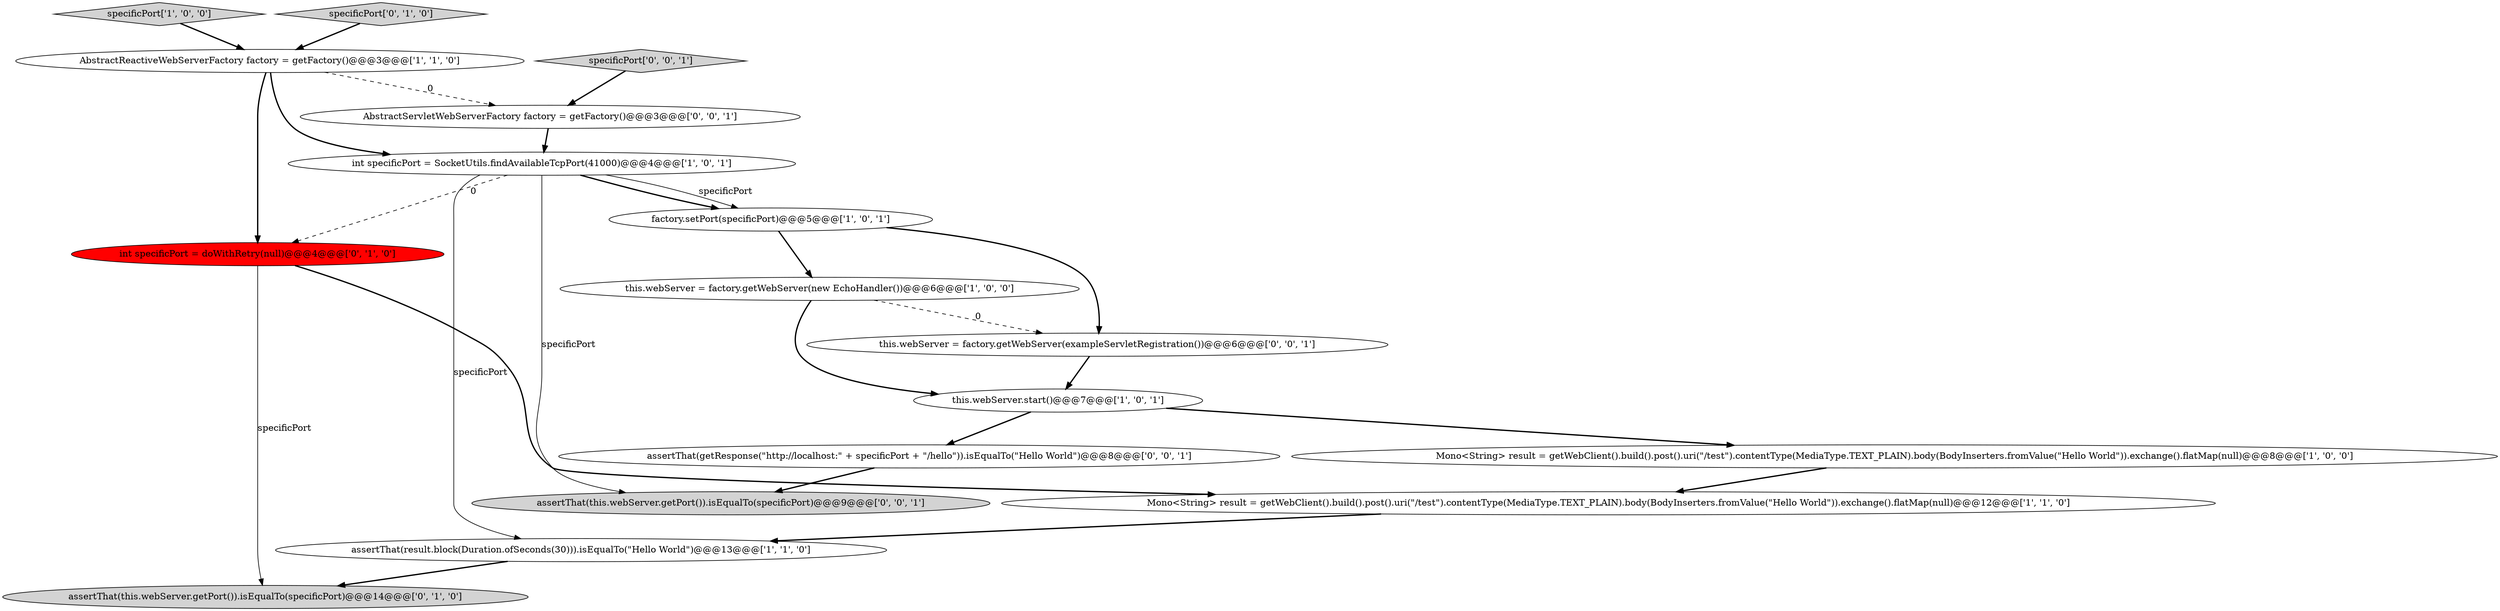digraph {
5 [style = filled, label = "factory.setPort(specificPort)@@@5@@@['1', '0', '1']", fillcolor = white, shape = ellipse image = "AAA0AAABBB1BBB"];
4 [style = filled, label = "this.webServer.start()@@@7@@@['1', '0', '1']", fillcolor = white, shape = ellipse image = "AAA0AAABBB1BBB"];
1 [style = filled, label = "AbstractReactiveWebServerFactory factory = getFactory()@@@3@@@['1', '1', '0']", fillcolor = white, shape = ellipse image = "AAA0AAABBB1BBB"];
12 [style = filled, label = "assertThat(this.webServer.getPort()).isEqualTo(specificPort)@@@9@@@['0', '0', '1']", fillcolor = lightgray, shape = ellipse image = "AAA0AAABBB3BBB"];
14 [style = filled, label = "specificPort['0', '0', '1']", fillcolor = lightgray, shape = diamond image = "AAA0AAABBB3BBB"];
0 [style = filled, label = "assertThat(result.block(Duration.ofSeconds(30))).isEqualTo(\"Hello World\")@@@13@@@['1', '1', '0']", fillcolor = white, shape = ellipse image = "AAA0AAABBB1BBB"];
10 [style = filled, label = "int specificPort = doWithRetry(null)@@@4@@@['0', '1', '0']", fillcolor = red, shape = ellipse image = "AAA1AAABBB2BBB"];
2 [style = filled, label = "Mono<String> result = getWebClient().build().post().uri(\"/test\").contentType(MediaType.TEXT_PLAIN).body(BodyInserters.fromValue(\"Hello World\")).exchange().flatMap(null)@@@8@@@['1', '0', '0']", fillcolor = white, shape = ellipse image = "AAA0AAABBB1BBB"];
11 [style = filled, label = "assertThat(this.webServer.getPort()).isEqualTo(specificPort)@@@14@@@['0', '1', '0']", fillcolor = lightgray, shape = ellipse image = "AAA0AAABBB2BBB"];
3 [style = filled, label = "this.webServer = factory.getWebServer(new EchoHandler())@@@6@@@['1', '0', '0']", fillcolor = white, shape = ellipse image = "AAA0AAABBB1BBB"];
6 [style = filled, label = "specificPort['1', '0', '0']", fillcolor = lightgray, shape = diamond image = "AAA0AAABBB1BBB"];
7 [style = filled, label = "int specificPort = SocketUtils.findAvailableTcpPort(41000)@@@4@@@['1', '0', '1']", fillcolor = white, shape = ellipse image = "AAA0AAABBB1BBB"];
13 [style = filled, label = "assertThat(getResponse(\"http://localhost:\" + specificPort + \"/hello\")).isEqualTo(\"Hello World\")@@@8@@@['0', '0', '1']", fillcolor = white, shape = ellipse image = "AAA0AAABBB3BBB"];
9 [style = filled, label = "specificPort['0', '1', '0']", fillcolor = lightgray, shape = diamond image = "AAA0AAABBB2BBB"];
15 [style = filled, label = "AbstractServletWebServerFactory factory = getFactory()@@@3@@@['0', '0', '1']", fillcolor = white, shape = ellipse image = "AAA0AAABBB3BBB"];
16 [style = filled, label = "this.webServer = factory.getWebServer(exampleServletRegistration())@@@6@@@['0', '0', '1']", fillcolor = white, shape = ellipse image = "AAA0AAABBB3BBB"];
8 [style = filled, label = "Mono<String> result = getWebClient().build().post().uri(\"/test\").contentType(MediaType.TEXT_PLAIN).body(BodyInserters.fromValue(\"Hello World\")).exchange().flatMap(null)@@@12@@@['1', '1', '0']", fillcolor = white, shape = ellipse image = "AAA0AAABBB1BBB"];
5->3 [style = bold, label=""];
15->7 [style = bold, label=""];
7->0 [style = solid, label="specificPort"];
1->15 [style = dashed, label="0"];
10->11 [style = solid, label="specificPort"];
4->13 [style = bold, label=""];
0->11 [style = bold, label=""];
4->2 [style = bold, label=""];
7->5 [style = solid, label="specificPort"];
1->7 [style = bold, label=""];
3->4 [style = bold, label=""];
8->0 [style = bold, label=""];
5->16 [style = bold, label=""];
6->1 [style = bold, label=""];
7->5 [style = bold, label=""];
13->12 [style = bold, label=""];
10->8 [style = bold, label=""];
7->12 [style = solid, label="specificPort"];
7->10 [style = dashed, label="0"];
14->15 [style = bold, label=""];
16->4 [style = bold, label=""];
9->1 [style = bold, label=""];
1->10 [style = bold, label=""];
3->16 [style = dashed, label="0"];
2->8 [style = bold, label=""];
}
